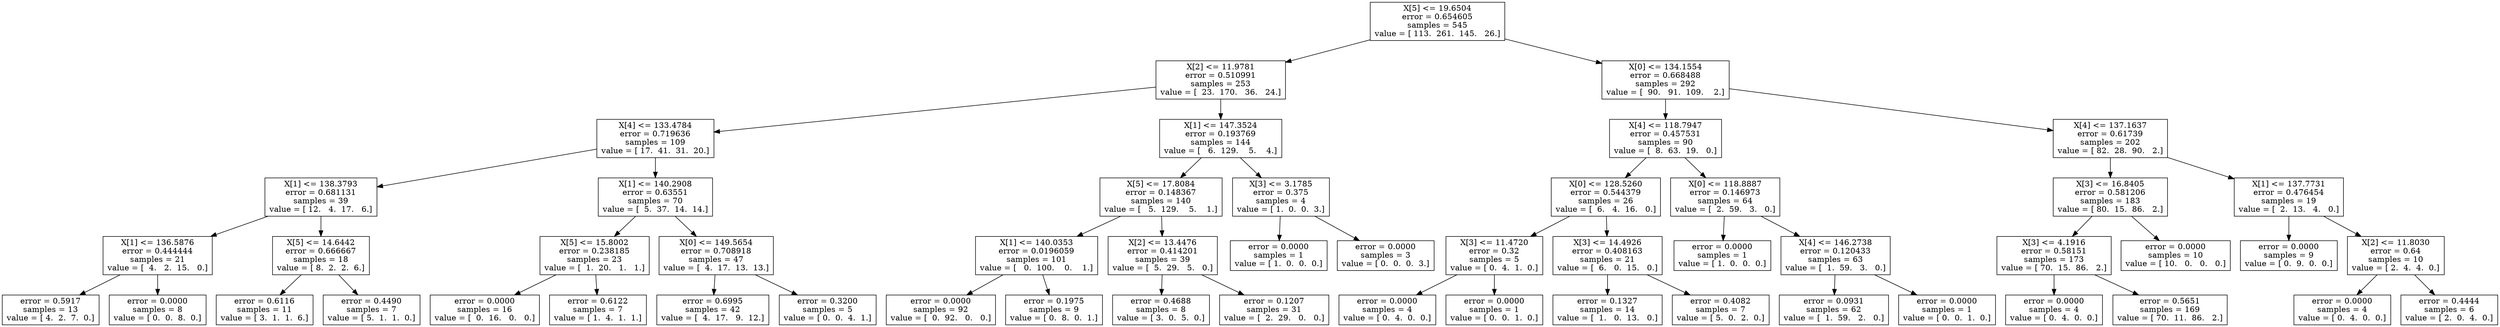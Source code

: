 digraph Tree {
0 [label="X[5] <= 19.6504\nerror = 0.654605\nsamples = 545\nvalue = [ 113.  261.  145.   26.]", shape="box"] ;
1 [label="X[2] <= 11.9781\nerror = 0.510991\nsamples = 253\nvalue = [  23.  170.   36.   24.]", shape="box"] ;
0 -> 1 ;
2 [label="X[4] <= 133.4784\nerror = 0.719636\nsamples = 109\nvalue = [ 17.  41.  31.  20.]", shape="box"] ;
1 -> 2 ;
3 [label="X[1] <= 138.3793\nerror = 0.681131\nsamples = 39\nvalue = [ 12.   4.  17.   6.]", shape="box"] ;
2 -> 3 ;
4 [label="X[1] <= 136.5876\nerror = 0.444444\nsamples = 21\nvalue = [  4.   2.  15.   0.]", shape="box"] ;
3 -> 4 ;
5 [label="error = 0.5917\nsamples = 13\nvalue = [ 4.  2.  7.  0.]", shape="box"] ;
4 -> 5 ;
6 [label="error = 0.0000\nsamples = 8\nvalue = [ 0.  0.  8.  0.]", shape="box"] ;
4 -> 6 ;
7 [label="X[5] <= 14.6442\nerror = 0.666667\nsamples = 18\nvalue = [ 8.  2.  2.  6.]", shape="box"] ;
3 -> 7 ;
8 [label="error = 0.6116\nsamples = 11\nvalue = [ 3.  1.  1.  6.]", shape="box"] ;
7 -> 8 ;
9 [label="error = 0.4490\nsamples = 7\nvalue = [ 5.  1.  1.  0.]", shape="box"] ;
7 -> 9 ;
10 [label="X[1] <= 140.2908\nerror = 0.63551\nsamples = 70\nvalue = [  5.  37.  14.  14.]", shape="box"] ;
2 -> 10 ;
11 [label="X[5] <= 15.8002\nerror = 0.238185\nsamples = 23\nvalue = [  1.  20.   1.   1.]", shape="box"] ;
10 -> 11 ;
12 [label="error = 0.0000\nsamples = 16\nvalue = [  0.  16.   0.   0.]", shape="box"] ;
11 -> 12 ;
13 [label="error = 0.6122\nsamples = 7\nvalue = [ 1.  4.  1.  1.]", shape="box"] ;
11 -> 13 ;
14 [label="X[0] <= 149.5654\nerror = 0.708918\nsamples = 47\nvalue = [  4.  17.  13.  13.]", shape="box"] ;
10 -> 14 ;
15 [label="error = 0.6995\nsamples = 42\nvalue = [  4.  17.   9.  12.]", shape="box"] ;
14 -> 15 ;
16 [label="error = 0.3200\nsamples = 5\nvalue = [ 0.  0.  4.  1.]", shape="box"] ;
14 -> 16 ;
17 [label="X[1] <= 147.3524\nerror = 0.193769\nsamples = 144\nvalue = [   6.  129.    5.    4.]", shape="box"] ;
1 -> 17 ;
18 [label="X[5] <= 17.8084\nerror = 0.148367\nsamples = 140\nvalue = [   5.  129.    5.    1.]", shape="box"] ;
17 -> 18 ;
19 [label="X[1] <= 140.0353\nerror = 0.0196059\nsamples = 101\nvalue = [   0.  100.    0.    1.]", shape="box"] ;
18 -> 19 ;
20 [label="error = 0.0000\nsamples = 92\nvalue = [  0.  92.   0.   0.]", shape="box"] ;
19 -> 20 ;
21 [label="error = 0.1975\nsamples = 9\nvalue = [ 0.  8.  0.  1.]", shape="box"] ;
19 -> 21 ;
22 [label="X[2] <= 13.4476\nerror = 0.414201\nsamples = 39\nvalue = [  5.  29.   5.   0.]", shape="box"] ;
18 -> 22 ;
23 [label="error = 0.4688\nsamples = 8\nvalue = [ 3.  0.  5.  0.]", shape="box"] ;
22 -> 23 ;
24 [label="error = 0.1207\nsamples = 31\nvalue = [  2.  29.   0.   0.]", shape="box"] ;
22 -> 24 ;
25 [label="X[3] <= 3.1785\nerror = 0.375\nsamples = 4\nvalue = [ 1.  0.  0.  3.]", shape="box"] ;
17 -> 25 ;
26 [label="error = 0.0000\nsamples = 1\nvalue = [ 1.  0.  0.  0.]", shape="box"] ;
25 -> 26 ;
27 [label="error = 0.0000\nsamples = 3\nvalue = [ 0.  0.  0.  3.]", shape="box"] ;
25 -> 27 ;
28 [label="X[0] <= 134.1554\nerror = 0.668488\nsamples = 292\nvalue = [  90.   91.  109.    2.]", shape="box"] ;
0 -> 28 ;
29 [label="X[4] <= 118.7947\nerror = 0.457531\nsamples = 90\nvalue = [  8.  63.  19.   0.]", shape="box"] ;
28 -> 29 ;
30 [label="X[0] <= 128.5260\nerror = 0.544379\nsamples = 26\nvalue = [  6.   4.  16.   0.]", shape="box"] ;
29 -> 30 ;
31 [label="X[3] <= 11.4720\nerror = 0.32\nsamples = 5\nvalue = [ 0.  4.  1.  0.]", shape="box"] ;
30 -> 31 ;
32 [label="error = 0.0000\nsamples = 4\nvalue = [ 0.  4.  0.  0.]", shape="box"] ;
31 -> 32 ;
33 [label="error = 0.0000\nsamples = 1\nvalue = [ 0.  0.  1.  0.]", shape="box"] ;
31 -> 33 ;
34 [label="X[3] <= 14.4926\nerror = 0.408163\nsamples = 21\nvalue = [  6.   0.  15.   0.]", shape="box"] ;
30 -> 34 ;
35 [label="error = 0.1327\nsamples = 14\nvalue = [  1.   0.  13.   0.]", shape="box"] ;
34 -> 35 ;
36 [label="error = 0.4082\nsamples = 7\nvalue = [ 5.  0.  2.  0.]", shape="box"] ;
34 -> 36 ;
37 [label="X[0] <= 118.8887\nerror = 0.146973\nsamples = 64\nvalue = [  2.  59.   3.   0.]", shape="box"] ;
29 -> 37 ;
38 [label="error = 0.0000\nsamples = 1\nvalue = [ 1.  0.  0.  0.]", shape="box"] ;
37 -> 38 ;
39 [label="X[4] <= 146.2738\nerror = 0.120433\nsamples = 63\nvalue = [  1.  59.   3.   0.]", shape="box"] ;
37 -> 39 ;
40 [label="error = 0.0931\nsamples = 62\nvalue = [  1.  59.   2.   0.]", shape="box"] ;
39 -> 40 ;
41 [label="error = 0.0000\nsamples = 1\nvalue = [ 0.  0.  1.  0.]", shape="box"] ;
39 -> 41 ;
42 [label="X[4] <= 137.1637\nerror = 0.61739\nsamples = 202\nvalue = [ 82.  28.  90.   2.]", shape="box"] ;
28 -> 42 ;
43 [label="X[3] <= 16.8405\nerror = 0.581206\nsamples = 183\nvalue = [ 80.  15.  86.   2.]", shape="box"] ;
42 -> 43 ;
44 [label="X[3] <= 4.1916\nerror = 0.58151\nsamples = 173\nvalue = [ 70.  15.  86.   2.]", shape="box"] ;
43 -> 44 ;
45 [label="error = 0.0000\nsamples = 4\nvalue = [ 0.  4.  0.  0.]", shape="box"] ;
44 -> 45 ;
46 [label="error = 0.5651\nsamples = 169\nvalue = [ 70.  11.  86.   2.]", shape="box"] ;
44 -> 46 ;
47 [label="error = 0.0000\nsamples = 10\nvalue = [ 10.   0.   0.   0.]", shape="box"] ;
43 -> 47 ;
48 [label="X[1] <= 137.7731\nerror = 0.476454\nsamples = 19\nvalue = [  2.  13.   4.   0.]", shape="box"] ;
42 -> 48 ;
49 [label="error = 0.0000\nsamples = 9\nvalue = [ 0.  9.  0.  0.]", shape="box"] ;
48 -> 49 ;
50 [label="X[2] <= 11.8030\nerror = 0.64\nsamples = 10\nvalue = [ 2.  4.  4.  0.]", shape="box"] ;
48 -> 50 ;
51 [label="error = 0.0000\nsamples = 4\nvalue = [ 0.  4.  0.  0.]", shape="box"] ;
50 -> 51 ;
52 [label="error = 0.4444\nsamples = 6\nvalue = [ 2.  0.  4.  0.]", shape="box"] ;
50 -> 52 ;
}